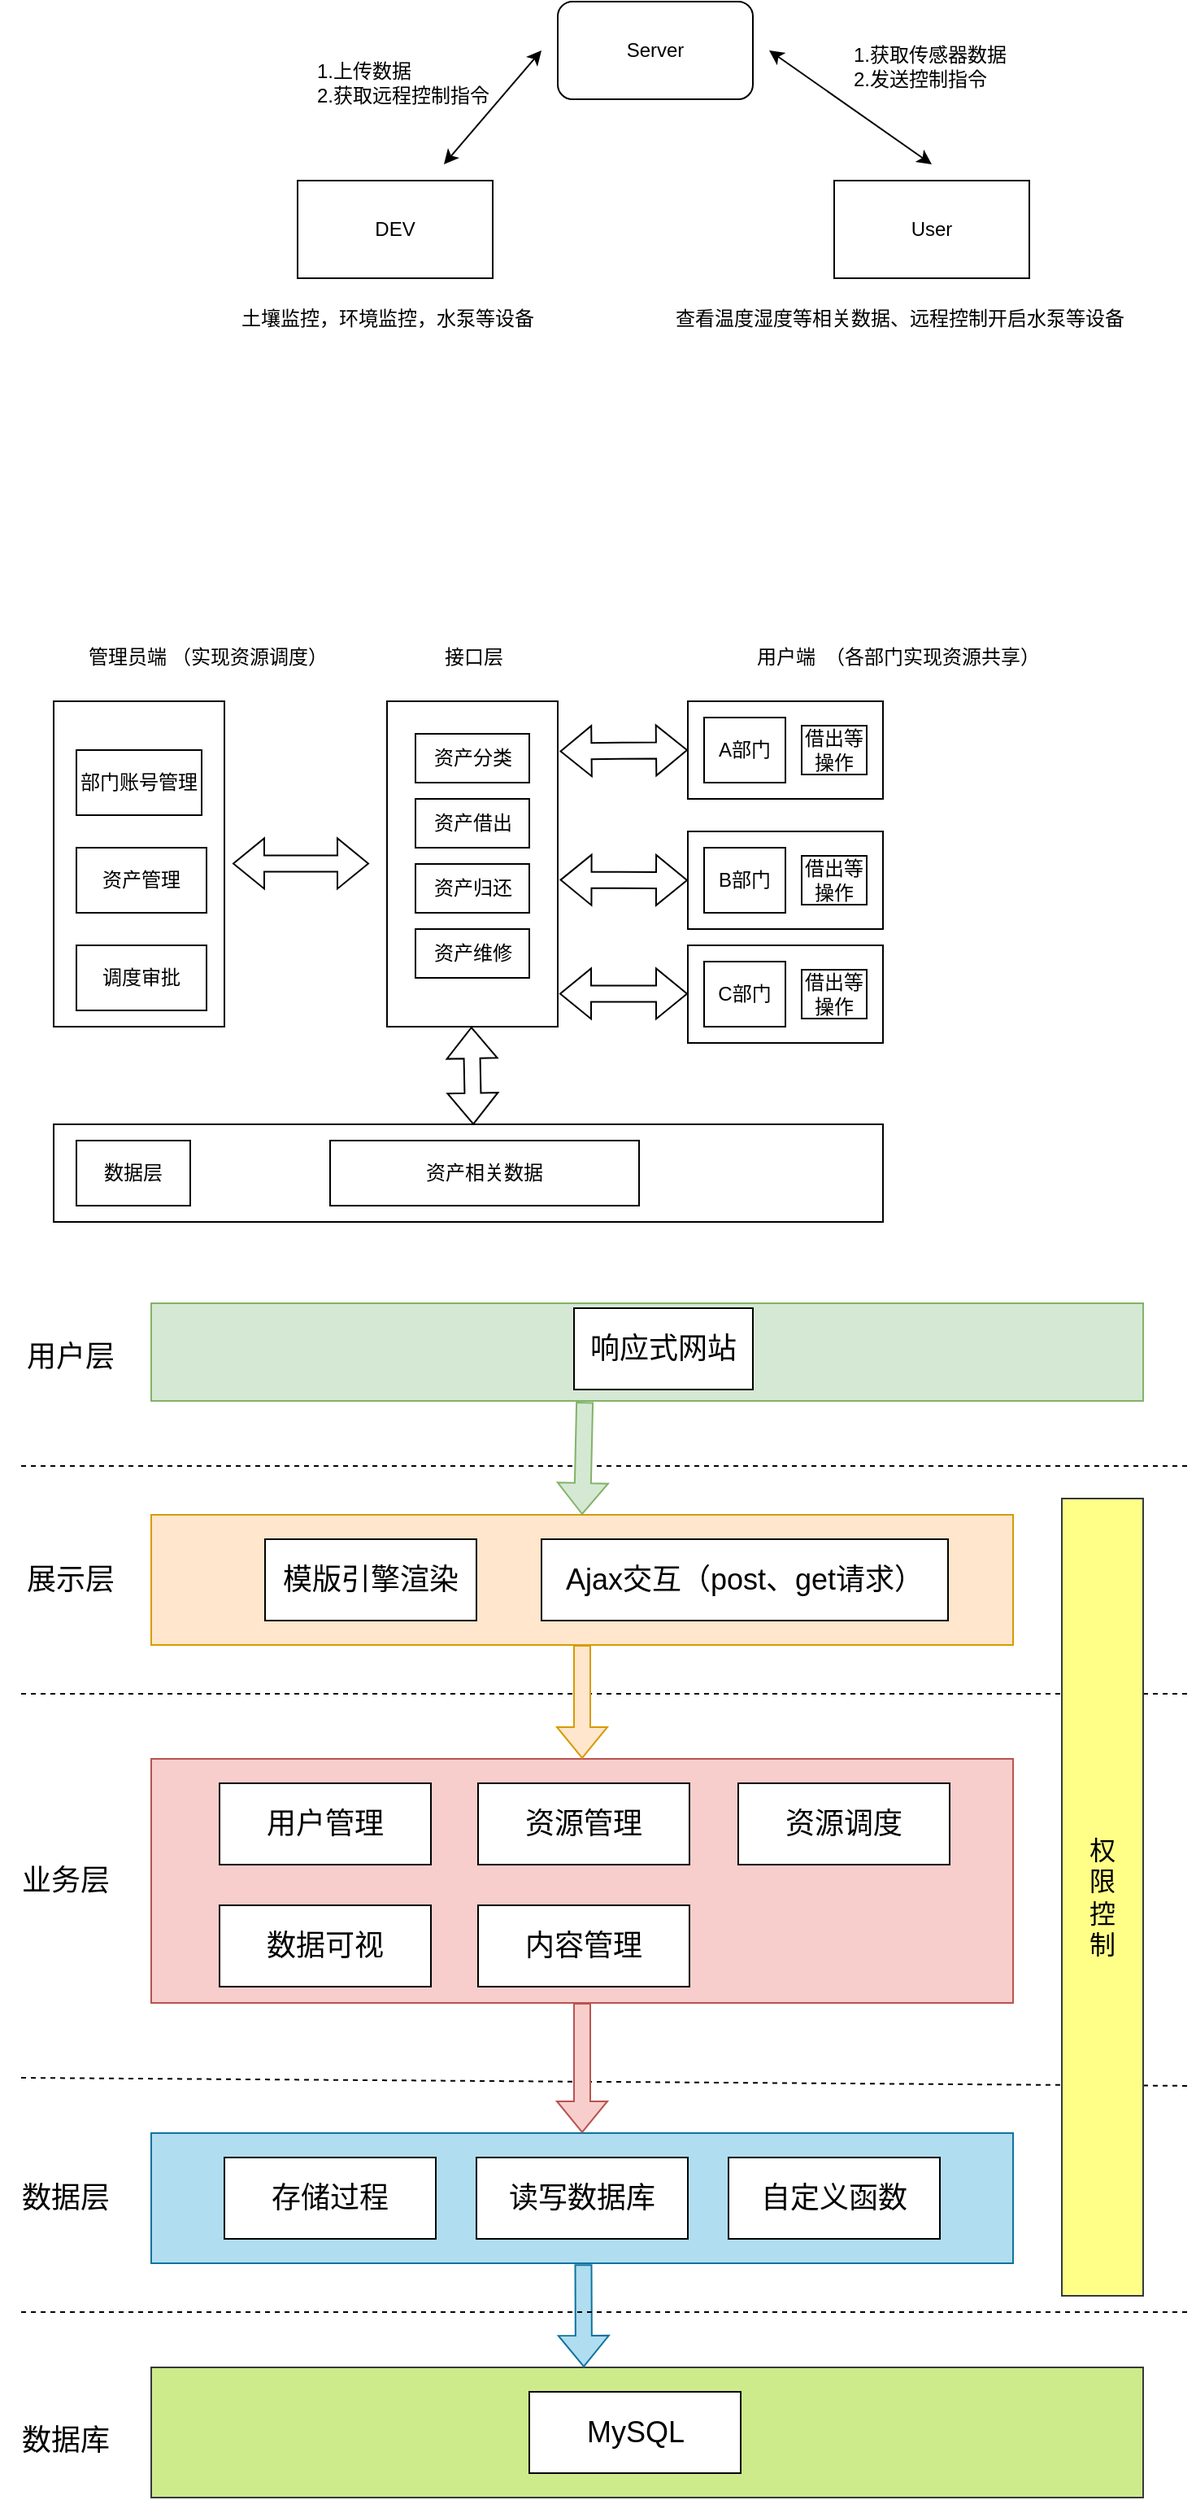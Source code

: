 <mxfile version="26.0.15" pages="2">
  <diagram name="第 1 页" id="QP2PahlvJgDVoOJJTjau">
    <mxGraphModel dx="1176" dy="747" grid="1" gridSize="10" guides="1" tooltips="1" connect="1" arrows="1" fold="1" page="1" pageScale="1" pageWidth="827" pageHeight="1169" math="0" shadow="0">
      <root>
        <mxCell id="0" />
        <mxCell id="1" parent="0" />
        <mxCell id="BdGcEd_a4yE7D61QuI9L-5" value="" style="endArrow=none;dashed=1;html=1;rounded=0;" edge="1" parent="1">
          <mxGeometry width="50" height="50" relative="1" as="geometry">
            <mxPoint x="40" y="1160" as="sourcePoint" />
            <mxPoint x="760" y="1160" as="targetPoint" />
          </mxGeometry>
        </mxCell>
        <mxCell id="nkJhjML8CDoP0lnOlUGw-1" value="DEV" style="rounded=0;whiteSpace=wrap;html=1;" parent="1" vertex="1">
          <mxGeometry x="210" y="370" width="120" height="60" as="geometry" />
        </mxCell>
        <mxCell id="nkJhjML8CDoP0lnOlUGw-2" value="Server" style="rounded=1;whiteSpace=wrap;html=1;" parent="1" vertex="1">
          <mxGeometry x="370" y="260" width="120" height="60" as="geometry" />
        </mxCell>
        <mxCell id="nkJhjML8CDoP0lnOlUGw-3" value="User" style="rounded=0;whiteSpace=wrap;html=1;" parent="1" vertex="1">
          <mxGeometry x="540" y="370" width="120" height="60" as="geometry" />
        </mxCell>
        <mxCell id="nkJhjML8CDoP0lnOlUGw-6" value="" style="endArrow=classic;startArrow=classic;html=1;rounded=0;" parent="1" edge="1">
          <mxGeometry width="50" height="50" relative="1" as="geometry">
            <mxPoint x="600" y="360" as="sourcePoint" />
            <mxPoint x="500" y="290" as="targetPoint" />
          </mxGeometry>
        </mxCell>
        <mxCell id="nkJhjML8CDoP0lnOlUGw-7" value="" style="endArrow=classic;startArrow=classic;html=1;rounded=0;exitX=0.75;exitY=0;exitDx=0;exitDy=0;" parent="1" edge="1">
          <mxGeometry width="50" height="50" relative="1" as="geometry">
            <mxPoint x="300" y="360" as="sourcePoint" />
            <mxPoint x="360" y="290" as="targetPoint" />
          </mxGeometry>
        </mxCell>
        <mxCell id="nkJhjML8CDoP0lnOlUGw-8" value="1.上传数据&lt;div&gt;2.获取远程控制指令&lt;/div&gt;" style="text;html=1;align=left;verticalAlign=middle;resizable=0;points=[];autosize=1;strokeColor=none;fillColor=none;" parent="1" vertex="1">
          <mxGeometry x="220" y="290" width="130" height="40" as="geometry" />
        </mxCell>
        <mxCell id="nkJhjML8CDoP0lnOlUGw-10" value="1.获取传感器数据&lt;div&gt;2.发送控制指令&lt;/div&gt;" style="text;html=1;align=left;verticalAlign=middle;resizable=0;points=[];autosize=1;strokeColor=none;fillColor=none;" parent="1" vertex="1">
          <mxGeometry x="550" y="280" width="120" height="40" as="geometry" />
        </mxCell>
        <mxCell id="nkJhjML8CDoP0lnOlUGw-11" value="土壤监控，环境监控，水泵等设备" style="text;html=1;align=center;verticalAlign=middle;resizable=0;points=[];autosize=1;strokeColor=none;fillColor=none;" parent="1" vertex="1">
          <mxGeometry x="165" y="440" width="200" height="30" as="geometry" />
        </mxCell>
        <mxCell id="nkJhjML8CDoP0lnOlUGw-12" value="查看温度湿度等相关数据、远程控制开启水泵等设备" style="text;html=1;align=center;verticalAlign=middle;resizable=0;points=[];autosize=1;strokeColor=none;fillColor=none;" parent="1" vertex="1">
          <mxGeometry x="430" y="440" width="300" height="30" as="geometry" />
        </mxCell>
        <mxCell id="4yOHNE3NO0159lLaknE9-3" value="" style="rounded=0;whiteSpace=wrap;html=1;" parent="1" vertex="1">
          <mxGeometry x="265" y="690" width="105" height="200" as="geometry" />
        </mxCell>
        <mxCell id="4yOHNE3NO0159lLaknE9-4" value="接口层" style="text;html=1;align=center;verticalAlign=middle;resizable=0;points=[];autosize=1;strokeColor=none;fillColor=none;" parent="1" vertex="1">
          <mxGeometry x="287.5" y="648" width="60" height="30" as="geometry" />
        </mxCell>
        <mxCell id="4yOHNE3NO0159lLaknE9-6" value="" style="rounded=0;whiteSpace=wrap;html=1;" parent="1" vertex="1">
          <mxGeometry x="60" y="690" width="105" height="200" as="geometry" />
        </mxCell>
        <mxCell id="4yOHNE3NO0159lLaknE9-7" value="管理员端" style="text;html=1;align=center;verticalAlign=middle;resizable=0;points=[];autosize=1;strokeColor=none;fillColor=none;" parent="1" vertex="1">
          <mxGeometry x="70" y="648" width="70" height="30" as="geometry" />
        </mxCell>
        <mxCell id="4yOHNE3NO0159lLaknE9-8" value="部门账号管理" style="rounded=0;whiteSpace=wrap;html=1;" parent="1" vertex="1">
          <mxGeometry x="74" y="720" width="77" height="40" as="geometry" />
        </mxCell>
        <mxCell id="4yOHNE3NO0159lLaknE9-9" value="资产管理" style="rounded=0;whiteSpace=wrap;html=1;" parent="1" vertex="1">
          <mxGeometry x="74" y="780" width="80" height="40" as="geometry" />
        </mxCell>
        <mxCell id="4yOHNE3NO0159lLaknE9-10" value="" style="shape=flexArrow;endArrow=classic;startArrow=classic;html=1;rounded=0;" parent="1" edge="1">
          <mxGeometry width="100" height="100" relative="1" as="geometry">
            <mxPoint x="170" y="789.71" as="sourcePoint" />
            <mxPoint x="254" y="789.71" as="targetPoint" />
          </mxGeometry>
        </mxCell>
        <mxCell id="4yOHNE3NO0159lLaknE9-11" value="" style="rounded=0;whiteSpace=wrap;html=1;" parent="1" vertex="1">
          <mxGeometry x="450" y="690" width="120" height="60" as="geometry" />
        </mxCell>
        <mxCell id="4yOHNE3NO0159lLaknE9-12" value="用户端" style="text;html=1;align=center;verticalAlign=middle;resizable=0;points=[];autosize=1;strokeColor=none;fillColor=none;" parent="1" vertex="1">
          <mxGeometry x="480" y="648" width="60" height="30" as="geometry" />
        </mxCell>
        <mxCell id="4yOHNE3NO0159lLaknE9-13" value="" style="shape=flexArrow;endArrow=classic;startArrow=classic;html=1;rounded=0;entryX=0;entryY=0.5;entryDx=0;entryDy=0;exitX=1.012;exitY=0.154;exitDx=0;exitDy=0;exitPerimeter=0;" parent="1" source="4yOHNE3NO0159lLaknE9-3" target="4yOHNE3NO0159lLaknE9-11" edge="1">
          <mxGeometry width="100" height="100" relative="1" as="geometry">
            <mxPoint x="384" y="740" as="sourcePoint" />
            <mxPoint x="444" y="690" as="targetPoint" />
          </mxGeometry>
        </mxCell>
        <mxCell id="4yOHNE3NO0159lLaknE9-14" value="" style="rounded=0;whiteSpace=wrap;html=1;" parent="1" vertex="1">
          <mxGeometry x="450" y="770" width="120" height="60" as="geometry" />
        </mxCell>
        <mxCell id="4yOHNE3NO0159lLaknE9-15" value="" style="rounded=0;whiteSpace=wrap;html=1;" parent="1" vertex="1">
          <mxGeometry x="450" y="840" width="120" height="60" as="geometry" />
        </mxCell>
        <mxCell id="4yOHNE3NO0159lLaknE9-16" value="" style="shape=flexArrow;endArrow=classic;startArrow=classic;html=1;rounded=0;entryX=0;entryY=0.5;entryDx=0;entryDy=0;exitX=1.012;exitY=0.549;exitDx=0;exitDy=0;exitPerimeter=0;" parent="1" source="4yOHNE3NO0159lLaknE9-3" target="4yOHNE3NO0159lLaknE9-14" edge="1">
          <mxGeometry width="100" height="100" relative="1" as="geometry">
            <mxPoint x="370" y="815" as="sourcePoint" />
            <mxPoint x="430" y="765" as="targetPoint" />
          </mxGeometry>
        </mxCell>
        <mxCell id="4yOHNE3NO0159lLaknE9-17" value="" style="shape=flexArrow;endArrow=classic;startArrow=classic;html=1;rounded=0;entryX=0;entryY=0.5;entryDx=0;entryDy=0;exitX=1.012;exitY=0.549;exitDx=0;exitDy=0;exitPerimeter=0;" parent="1" edge="1">
          <mxGeometry width="100" height="100" relative="1" as="geometry">
            <mxPoint x="371" y="869.71" as="sourcePoint" />
            <mxPoint x="450" y="869.71" as="targetPoint" />
          </mxGeometry>
        </mxCell>
        <mxCell id="4yOHNE3NO0159lLaknE9-18" value="A部门" style="rounded=0;whiteSpace=wrap;html=1;" parent="1" vertex="1">
          <mxGeometry x="460" y="700" width="50" height="40" as="geometry" />
        </mxCell>
        <mxCell id="4yOHNE3NO0159lLaknE9-19" value="B部门" style="rounded=0;whiteSpace=wrap;html=1;" parent="1" vertex="1">
          <mxGeometry x="460" y="780" width="50" height="40" as="geometry" />
        </mxCell>
        <mxCell id="4yOHNE3NO0159lLaknE9-20" value="C部门" style="rounded=0;whiteSpace=wrap;html=1;" parent="1" vertex="1">
          <mxGeometry x="460" y="850" width="50" height="40" as="geometry" />
        </mxCell>
        <mxCell id="4yOHNE3NO0159lLaknE9-21" value="借出等操作" style="rounded=0;whiteSpace=wrap;html=1;" parent="1" vertex="1">
          <mxGeometry x="520" y="705" width="40" height="30" as="geometry" />
        </mxCell>
        <mxCell id="4yOHNE3NO0159lLaknE9-22" value="借出等操作" style="rounded=0;whiteSpace=wrap;html=1;" parent="1" vertex="1">
          <mxGeometry x="520" y="785" width="40" height="30" as="geometry" />
        </mxCell>
        <mxCell id="4yOHNE3NO0159lLaknE9-23" value="借出等操作" style="rounded=0;whiteSpace=wrap;html=1;" parent="1" vertex="1">
          <mxGeometry x="520" y="855" width="40" height="30" as="geometry" />
        </mxCell>
        <mxCell id="4yOHNE3NO0159lLaknE9-24" value="资产分类" style="rounded=0;whiteSpace=wrap;html=1;" parent="1" vertex="1">
          <mxGeometry x="282.5" y="710" width="70" height="30" as="geometry" />
        </mxCell>
        <mxCell id="4yOHNE3NO0159lLaknE9-25" value="资产借出" style="rounded=0;whiteSpace=wrap;html=1;" parent="1" vertex="1">
          <mxGeometry x="282.5" y="750" width="70" height="30" as="geometry" />
        </mxCell>
        <mxCell id="4yOHNE3NO0159lLaknE9-26" value="资产归还" style="rounded=0;whiteSpace=wrap;html=1;" parent="1" vertex="1">
          <mxGeometry x="282.5" y="790" width="70" height="30" as="geometry" />
        </mxCell>
        <mxCell id="4yOHNE3NO0159lLaknE9-27" value="资产维修" style="rounded=0;whiteSpace=wrap;html=1;" parent="1" vertex="1">
          <mxGeometry x="282.5" y="830" width="70" height="30" as="geometry" />
        </mxCell>
        <mxCell id="4yOHNE3NO0159lLaknE9-28" value="" style="rounded=0;whiteSpace=wrap;html=1;container=0;" parent="1" vertex="1">
          <mxGeometry x="60" y="950" width="510" height="60" as="geometry" />
        </mxCell>
        <mxCell id="4yOHNE3NO0159lLaknE9-29" value="数据层" style="rounded=0;whiteSpace=wrap;html=1;" parent="1" vertex="1">
          <mxGeometry x="74" y="960" width="70" height="40" as="geometry" />
        </mxCell>
        <mxCell id="4yOHNE3NO0159lLaknE9-30" value="资产相关数据" style="rounded=0;whiteSpace=wrap;html=1;" parent="1" vertex="1">
          <mxGeometry x="230" y="960" width="190" height="40" as="geometry" />
        </mxCell>
        <mxCell id="4yOHNE3NO0159lLaknE9-31" value="" style="shape=flexArrow;endArrow=classic;startArrow=classic;html=1;rounded=0;exitX=0.522;exitY=0.005;exitDx=0;exitDy=0;exitPerimeter=0;" parent="1" edge="1">
          <mxGeometry width="100" height="100" relative="1" as="geometry">
            <mxPoint x="318.11" y="950.3" as="sourcePoint" />
            <mxPoint x="316.89" y="890" as="targetPoint" />
          </mxGeometry>
        </mxCell>
        <mxCell id="4yOHNE3NO0159lLaknE9-33" value="（实现资源调度）" style="text;html=1;align=center;verticalAlign=middle;resizable=0;points=[];autosize=1;strokeColor=none;fillColor=none;" parent="1" vertex="1">
          <mxGeometry x="120" y="648" width="120" height="30" as="geometry" />
        </mxCell>
        <mxCell id="4yOHNE3NO0159lLaknE9-35" value="（各部门实现资源共享）" style="text;html=1;align=center;verticalAlign=middle;resizable=0;points=[];autosize=1;strokeColor=none;fillColor=none;" parent="1" vertex="1">
          <mxGeometry x="520" y="648" width="160" height="30" as="geometry" />
        </mxCell>
        <mxCell id="4yOHNE3NO0159lLaknE9-36" value="调度审批" style="rounded=0;whiteSpace=wrap;html=1;" parent="1" vertex="1">
          <mxGeometry x="74" y="840" width="80" height="40" as="geometry" />
        </mxCell>
        <mxCell id="BdGcEd_a4yE7D61QuI9L-1" value="" style="rounded=0;whiteSpace=wrap;html=1;fillColor=#d5e8d4;strokeColor=#82b366;" vertex="1" parent="1">
          <mxGeometry x="120" y="1060" width="610" height="60" as="geometry" />
        </mxCell>
        <mxCell id="BdGcEd_a4yE7D61QuI9L-2" value="&lt;font style=&quot;font-size: 18px;&quot;&gt;响应式网站&lt;/font&gt;" style="rounded=0;whiteSpace=wrap;html=1;" vertex="1" parent="1">
          <mxGeometry x="380" y="1063" width="110" height="50" as="geometry" />
        </mxCell>
        <mxCell id="BdGcEd_a4yE7D61QuI9L-3" value="" style="rounded=0;whiteSpace=wrap;html=1;fillColor=#ffe6cc;strokeColor=#d79b00;" vertex="1" parent="1">
          <mxGeometry x="120" y="1190" width="530" height="80" as="geometry" />
        </mxCell>
        <mxCell id="BdGcEd_a4yE7D61QuI9L-4" value="" style="shape=flexArrow;endArrow=classic;html=1;rounded=0;exitX=0.437;exitY=1.011;exitDx=0;exitDy=0;entryX=0.5;entryY=0;entryDx=0;entryDy=0;fillColor=#d5e8d4;strokeColor=#82b366;exitPerimeter=0;" edge="1" parent="1" source="BdGcEd_a4yE7D61QuI9L-1" target="BdGcEd_a4yE7D61QuI9L-3">
          <mxGeometry width="50" height="50" relative="1" as="geometry">
            <mxPoint x="320" y="1180" as="sourcePoint" />
            <mxPoint x="370" y="1130" as="targetPoint" />
          </mxGeometry>
        </mxCell>
        <mxCell id="BdGcEd_a4yE7D61QuI9L-6" value="&lt;font style=&quot;font-size: 18px;&quot;&gt;用户层&lt;/font&gt;" style="text;html=1;align=center;verticalAlign=middle;resizable=0;points=[];autosize=1;strokeColor=none;fillColor=none;" vertex="1" parent="1">
          <mxGeometry x="30" y="1073" width="80" height="40" as="geometry" />
        </mxCell>
        <mxCell id="BdGcEd_a4yE7D61QuI9L-7" value="&lt;font style=&quot;font-size: 18px;&quot;&gt;模版引擎渲染&lt;/font&gt;" style="rounded=0;whiteSpace=wrap;html=1;" vertex="1" parent="1">
          <mxGeometry x="190" y="1205" width="130" height="50" as="geometry" />
        </mxCell>
        <mxCell id="BdGcEd_a4yE7D61QuI9L-8" value="&lt;span style=&quot;font-size: 18px;&quot;&gt;Ajax交互（post、get请求）&lt;/span&gt;" style="rounded=0;whiteSpace=wrap;html=1;" vertex="1" parent="1">
          <mxGeometry x="360" y="1205" width="250" height="50" as="geometry" />
        </mxCell>
        <mxCell id="BdGcEd_a4yE7D61QuI9L-9" value="&lt;font style=&quot;font-size: 18px;&quot;&gt;展示层&lt;/font&gt;" style="text;html=1;align=center;verticalAlign=middle;resizable=0;points=[];autosize=1;strokeColor=none;fillColor=none;" vertex="1" parent="1">
          <mxGeometry x="30" y="1210" width="80" height="40" as="geometry" />
        </mxCell>
        <mxCell id="BdGcEd_a4yE7D61QuI9L-10" value="" style="rounded=0;whiteSpace=wrap;html=1;fillColor=#f8cecc;strokeColor=#b85450;" vertex="1" parent="1">
          <mxGeometry x="120" y="1340" width="530" height="150" as="geometry" />
        </mxCell>
        <mxCell id="BdGcEd_a4yE7D61QuI9L-13" value="" style="endArrow=none;dashed=1;html=1;rounded=0;" edge="1" parent="1">
          <mxGeometry width="50" height="50" relative="1" as="geometry">
            <mxPoint x="40" y="1300" as="sourcePoint" />
            <mxPoint x="760" y="1300" as="targetPoint" />
          </mxGeometry>
        </mxCell>
        <mxCell id="BdGcEd_a4yE7D61QuI9L-14" value="&lt;span style=&quot;font-size: 18px;&quot;&gt;用户管理&lt;/span&gt;" style="rounded=0;whiteSpace=wrap;html=1;" vertex="1" parent="1">
          <mxGeometry x="162" y="1355" width="130" height="50" as="geometry" />
        </mxCell>
        <mxCell id="BdGcEd_a4yE7D61QuI9L-15" value="&lt;font style=&quot;font-size: 18px;&quot;&gt;业务层&lt;/font&gt;" style="text;html=1;align=center;verticalAlign=middle;resizable=0;points=[];autosize=1;strokeColor=none;fillColor=none;" vertex="1" parent="1">
          <mxGeometry x="27" y="1395" width="80" height="40" as="geometry" />
        </mxCell>
        <mxCell id="BdGcEd_a4yE7D61QuI9L-16" value="&lt;span style=&quot;font-size: 18px;&quot;&gt;资源管理&lt;/span&gt;" style="rounded=0;whiteSpace=wrap;html=1;" vertex="1" parent="1">
          <mxGeometry x="321" y="1355" width="130" height="50" as="geometry" />
        </mxCell>
        <mxCell id="BdGcEd_a4yE7D61QuI9L-17" value="&lt;span style=&quot;font-size: 18px;&quot;&gt;资源调度&lt;/span&gt;" style="rounded=0;whiteSpace=wrap;html=1;" vertex="1" parent="1">
          <mxGeometry x="481" y="1355" width="130" height="50" as="geometry" />
        </mxCell>
        <mxCell id="BdGcEd_a4yE7D61QuI9L-18" value="&lt;span style=&quot;font-size: 18px;&quot;&gt;数据可视&lt;/span&gt;" style="rounded=0;whiteSpace=wrap;html=1;" vertex="1" parent="1">
          <mxGeometry x="162" y="1430" width="130" height="50" as="geometry" />
        </mxCell>
        <mxCell id="BdGcEd_a4yE7D61QuI9L-19" value="&lt;span style=&quot;font-size: 18px;&quot;&gt;内容管理&lt;/span&gt;" style="rounded=0;whiteSpace=wrap;html=1;" vertex="1" parent="1">
          <mxGeometry x="321" y="1430" width="130" height="50" as="geometry" />
        </mxCell>
        <mxCell id="BdGcEd_a4yE7D61QuI9L-11" value="" style="shape=flexArrow;endArrow=classic;html=1;rounded=0;exitX=0.5;exitY=1;exitDx=0;exitDy=0;fillColor=#ffe6cc;strokeColor=#d79b00;" edge="1" parent="1" source="BdGcEd_a4yE7D61QuI9L-3" target="BdGcEd_a4yE7D61QuI9L-10">
          <mxGeometry width="50" height="50" relative="1" as="geometry">
            <mxPoint x="430" y="1350" as="sourcePoint" />
            <mxPoint x="480" y="1300" as="targetPoint" />
          </mxGeometry>
        </mxCell>
        <mxCell id="BdGcEd_a4yE7D61QuI9L-20" value="" style="rounded=0;whiteSpace=wrap;html=1;fillColor=#b1ddf0;strokeColor=#10739e;" vertex="1" parent="1">
          <mxGeometry x="120" y="1570" width="530" height="80" as="geometry" />
        </mxCell>
        <mxCell id="BdGcEd_a4yE7D61QuI9L-22" value="&lt;span style=&quot;font-size: 18px;&quot;&gt;存储过程&lt;/span&gt;" style="rounded=0;whiteSpace=wrap;html=1;" vertex="1" parent="1">
          <mxGeometry x="165" y="1585" width="130" height="50" as="geometry" />
        </mxCell>
        <mxCell id="BdGcEd_a4yE7D61QuI9L-23" value="&lt;font style=&quot;font-size: 18px;&quot;&gt;数据层&lt;/font&gt;" style="text;html=1;align=center;verticalAlign=middle;resizable=0;points=[];autosize=1;strokeColor=none;fillColor=none;" vertex="1" parent="1">
          <mxGeometry x="27" y="1590" width="80" height="40" as="geometry" />
        </mxCell>
        <mxCell id="BdGcEd_a4yE7D61QuI9L-24" value="&lt;span style=&quot;font-size: 18px;&quot;&gt;读写数据库&lt;/span&gt;" style="rounded=0;whiteSpace=wrap;html=1;" vertex="1" parent="1">
          <mxGeometry x="320" y="1585" width="130" height="50" as="geometry" />
        </mxCell>
        <mxCell id="BdGcEd_a4yE7D61QuI9L-25" value="&lt;span style=&quot;font-size: 18px;&quot;&gt;自定义函数&lt;/span&gt;" style="rounded=0;whiteSpace=wrap;html=1;" vertex="1" parent="1">
          <mxGeometry x="475" y="1585" width="130" height="50" as="geometry" />
        </mxCell>
        <mxCell id="BdGcEd_a4yE7D61QuI9L-26" value="" style="endArrow=none;dashed=1;html=1;rounded=0;" edge="1" parent="1">
          <mxGeometry width="50" height="50" relative="1" as="geometry">
            <mxPoint x="40" y="1536" as="sourcePoint" />
            <mxPoint x="760" y="1541" as="targetPoint" />
          </mxGeometry>
        </mxCell>
        <mxCell id="BdGcEd_a4yE7D61QuI9L-21" value="" style="shape=flexArrow;endArrow=classic;html=1;rounded=0;exitX=0.5;exitY=1;exitDx=0;exitDy=0;entryX=0.5;entryY=0;entryDx=0;entryDy=0;fillColor=#f8cecc;strokeColor=#b85450;" edge="1" parent="1" source="BdGcEd_a4yE7D61QuI9L-10" target="BdGcEd_a4yE7D61QuI9L-20">
          <mxGeometry width="50" height="50" relative="1" as="geometry">
            <mxPoint x="350" y="1560" as="sourcePoint" />
            <mxPoint x="400" y="1510" as="targetPoint" />
          </mxGeometry>
        </mxCell>
        <mxCell id="BdGcEd_a4yE7D61QuI9L-27" value="" style="rounded=0;whiteSpace=wrap;html=1;fillColor=#cdeb8b;strokeColor=#36393d;" vertex="1" parent="1">
          <mxGeometry x="120" y="1714" width="610" height="80" as="geometry" />
        </mxCell>
        <mxCell id="BdGcEd_a4yE7D61QuI9L-28" value="&lt;span style=&quot;font-size: 18px;&quot;&gt;MySQL&lt;/span&gt;" style="rounded=0;whiteSpace=wrap;html=1;" vertex="1" parent="1">
          <mxGeometry x="352.5" y="1729" width="130" height="50" as="geometry" />
        </mxCell>
        <mxCell id="BdGcEd_a4yE7D61QuI9L-29" value="" style="shape=flexArrow;endArrow=classic;html=1;rounded=0;exitX=0.575;exitY=1.008;exitDx=0;exitDy=0;entryX=0.5;entryY=0;entryDx=0;entryDy=0;fillColor=#b1ddf0;strokeColor=#10739e;exitPerimeter=0;" edge="1" parent="1">
          <mxGeometry width="50" height="50" relative="1" as="geometry">
            <mxPoint x="385.75" y="1650.64" as="sourcePoint" />
            <mxPoint x="386" y="1714" as="targetPoint" />
          </mxGeometry>
        </mxCell>
        <mxCell id="BdGcEd_a4yE7D61QuI9L-30" value="&lt;font style=&quot;font-size: 18px;&quot;&gt;数据库&lt;/font&gt;" style="text;html=1;align=center;verticalAlign=middle;resizable=0;points=[];autosize=1;strokeColor=none;fillColor=none;" vertex="1" parent="1">
          <mxGeometry x="27" y="1739" width="80" height="40" as="geometry" />
        </mxCell>
        <mxCell id="BdGcEd_a4yE7D61QuI9L-31" value="" style="endArrow=none;dashed=1;html=1;rounded=0;" edge="1" parent="1">
          <mxGeometry width="50" height="50" relative="1" as="geometry">
            <mxPoint x="40" y="1680" as="sourcePoint" />
            <mxPoint x="760" y="1680" as="targetPoint" />
          </mxGeometry>
        </mxCell>
        <mxCell id="BdGcEd_a4yE7D61QuI9L-32" value="&lt;font size=&quot;3&quot;&gt;权&lt;/font&gt;&lt;div&gt;&lt;font size=&quot;3&quot;&gt;限&lt;/font&gt;&lt;/div&gt;&lt;div&gt;&lt;font size=&quot;3&quot;&gt;控&lt;/font&gt;&lt;/div&gt;&lt;div&gt;&lt;font size=&quot;3&quot;&gt;制&lt;/font&gt;&lt;/div&gt;" style="rounded=0;whiteSpace=wrap;html=1;fillColor=#ffff88;strokeColor=#36393d;" vertex="1" parent="1">
          <mxGeometry x="680" y="1180" width="50" height="490" as="geometry" />
        </mxCell>
      </root>
    </mxGraphModel>
  </diagram>
  <diagram id="etWYEn2dpPCb1nh3cNN4" name="第 2 页">
    <mxGraphModel dx="1000" dy="635" grid="1" gridSize="10" guides="1" tooltips="1" connect="1" arrows="1" fold="1" page="1" pageScale="1" pageWidth="827" pageHeight="1169" math="0" shadow="0">
      <root>
        <mxCell id="0" />
        <mxCell id="1" parent="0" />
        <mxCell id="H4qrZUcmBE1HKNw0aY1k-1" value="" style="endArrow=none;dashed=1;html=1;rounded=0;" edge="1" parent="1">
          <mxGeometry width="50" height="50" relative="1" as="geometry">
            <mxPoint x="40" y="1160" as="sourcePoint" />
            <mxPoint x="760" y="1160" as="targetPoint" />
          </mxGeometry>
        </mxCell>
        <mxCell id="H4qrZUcmBE1HKNw0aY1k-2" value="" style="rounded=0;whiteSpace=wrap;html=1;fillColor=#d5e8d4;strokeColor=#82b366;" vertex="1" parent="1">
          <mxGeometry x="120" y="1060" width="610" height="60" as="geometry" />
        </mxCell>
        <mxCell id="H4qrZUcmBE1HKNw0aY1k-3" value="&lt;font style=&quot;font-size: 18px;&quot;&gt;响应式网站&lt;/font&gt;" style="rounded=0;whiteSpace=wrap;html=1;" vertex="1" parent="1">
          <mxGeometry x="380" y="1063" width="110" height="50" as="geometry" />
        </mxCell>
        <mxCell id="H4qrZUcmBE1HKNw0aY1k-4" value="" style="rounded=0;whiteSpace=wrap;html=1;fillColor=#ffe6cc;strokeColor=#d79b00;" vertex="1" parent="1">
          <mxGeometry x="120" y="1190" width="530" height="80" as="geometry" />
        </mxCell>
        <mxCell id="H4qrZUcmBE1HKNw0aY1k-5" value="" style="shape=flexArrow;endArrow=classic;html=1;rounded=0;exitX=0.437;exitY=1.011;exitDx=0;exitDy=0;entryX=0.5;entryY=0;entryDx=0;entryDy=0;fillColor=#d5e8d4;strokeColor=#82b366;exitPerimeter=0;" edge="1" parent="1" source="H4qrZUcmBE1HKNw0aY1k-2" target="H4qrZUcmBE1HKNw0aY1k-4">
          <mxGeometry width="50" height="50" relative="1" as="geometry">
            <mxPoint x="320" y="1180" as="sourcePoint" />
            <mxPoint x="370" y="1130" as="targetPoint" />
          </mxGeometry>
        </mxCell>
        <mxCell id="H4qrZUcmBE1HKNw0aY1k-6" value="&lt;font style=&quot;font-size: 18px;&quot;&gt;用户层&lt;/font&gt;" style="text;html=1;align=center;verticalAlign=middle;resizable=0;points=[];autosize=1;strokeColor=none;fillColor=none;" vertex="1" parent="1">
          <mxGeometry x="30" y="1073" width="80" height="40" as="geometry" />
        </mxCell>
        <mxCell id="H4qrZUcmBE1HKNw0aY1k-7" value="&lt;font style=&quot;font-size: 18px;&quot;&gt;模版引擎渲染&lt;/font&gt;" style="rounded=0;whiteSpace=wrap;html=1;" vertex="1" parent="1">
          <mxGeometry x="190" y="1205" width="130" height="50" as="geometry" />
        </mxCell>
        <mxCell id="H4qrZUcmBE1HKNw0aY1k-8" value="&lt;span style=&quot;font-size: 18px;&quot;&gt;Ajax交互（post、get请求）&lt;/span&gt;" style="rounded=0;whiteSpace=wrap;html=1;" vertex="1" parent="1">
          <mxGeometry x="360" y="1205" width="250" height="50" as="geometry" />
        </mxCell>
        <mxCell id="H4qrZUcmBE1HKNw0aY1k-9" value="&lt;font style=&quot;font-size: 18px;&quot;&gt;展示层&lt;/font&gt;" style="text;html=1;align=center;verticalAlign=middle;resizable=0;points=[];autosize=1;strokeColor=none;fillColor=none;" vertex="1" parent="1">
          <mxGeometry x="30" y="1210" width="80" height="40" as="geometry" />
        </mxCell>
        <mxCell id="H4qrZUcmBE1HKNw0aY1k-10" value="" style="rounded=0;whiteSpace=wrap;html=1;fillColor=#f8cecc;strokeColor=#b85450;" vertex="1" parent="1">
          <mxGeometry x="120" y="1340" width="530" height="150" as="geometry" />
        </mxCell>
        <mxCell id="H4qrZUcmBE1HKNw0aY1k-11" value="" style="endArrow=none;dashed=1;html=1;rounded=0;" edge="1" parent="1">
          <mxGeometry width="50" height="50" relative="1" as="geometry">
            <mxPoint x="40" y="1300" as="sourcePoint" />
            <mxPoint x="760" y="1300" as="targetPoint" />
          </mxGeometry>
        </mxCell>
        <mxCell id="H4qrZUcmBE1HKNw0aY1k-12" value="&lt;span style=&quot;font-size: 18px;&quot;&gt;用户管理&lt;/span&gt;" style="rounded=0;whiteSpace=wrap;html=1;" vertex="1" parent="1">
          <mxGeometry x="162" y="1355" width="130" height="50" as="geometry" />
        </mxCell>
        <mxCell id="H4qrZUcmBE1HKNw0aY1k-13" value="&lt;font style=&quot;font-size: 18px;&quot;&gt;业务层&lt;/font&gt;" style="text;html=1;align=center;verticalAlign=middle;resizable=0;points=[];autosize=1;strokeColor=none;fillColor=none;" vertex="1" parent="1">
          <mxGeometry x="27" y="1395" width="80" height="40" as="geometry" />
        </mxCell>
        <mxCell id="H4qrZUcmBE1HKNw0aY1k-14" value="&lt;span style=&quot;font-size: 18px;&quot;&gt;资源管理&lt;/span&gt;" style="rounded=0;whiteSpace=wrap;html=1;" vertex="1" parent="1">
          <mxGeometry x="321" y="1355" width="130" height="50" as="geometry" />
        </mxCell>
        <mxCell id="H4qrZUcmBE1HKNw0aY1k-15" value="&lt;span style=&quot;font-size: 18px;&quot;&gt;资源调度&lt;/span&gt;" style="rounded=0;whiteSpace=wrap;html=1;" vertex="1" parent="1">
          <mxGeometry x="481" y="1355" width="130" height="50" as="geometry" />
        </mxCell>
        <mxCell id="H4qrZUcmBE1HKNw0aY1k-16" value="&lt;span style=&quot;font-size: 18px;&quot;&gt;数据可视&lt;/span&gt;" style="rounded=0;whiteSpace=wrap;html=1;" vertex="1" parent="1">
          <mxGeometry x="162" y="1430" width="130" height="50" as="geometry" />
        </mxCell>
        <mxCell id="H4qrZUcmBE1HKNw0aY1k-17" value="&lt;span style=&quot;font-size: 18px;&quot;&gt;内容管理&lt;/span&gt;" style="rounded=0;whiteSpace=wrap;html=1;" vertex="1" parent="1">
          <mxGeometry x="321" y="1430" width="130" height="50" as="geometry" />
        </mxCell>
        <mxCell id="H4qrZUcmBE1HKNw0aY1k-18" value="" style="shape=flexArrow;endArrow=classic;html=1;rounded=0;exitX=0.5;exitY=1;exitDx=0;exitDy=0;fillColor=#ffe6cc;strokeColor=#d79b00;" edge="1" parent="1" source="H4qrZUcmBE1HKNw0aY1k-4" target="H4qrZUcmBE1HKNw0aY1k-10">
          <mxGeometry width="50" height="50" relative="1" as="geometry">
            <mxPoint x="430" y="1350" as="sourcePoint" />
            <mxPoint x="480" y="1300" as="targetPoint" />
          </mxGeometry>
        </mxCell>
        <mxCell id="H4qrZUcmBE1HKNw0aY1k-19" value="" style="rounded=0;whiteSpace=wrap;html=1;fillColor=#b1ddf0;strokeColor=#10739e;" vertex="1" parent="1">
          <mxGeometry x="120" y="1570" width="530" height="80" as="geometry" />
        </mxCell>
        <mxCell id="H4qrZUcmBE1HKNw0aY1k-20" value="&lt;span style=&quot;font-size: 18px;&quot;&gt;存储过程&lt;/span&gt;" style="rounded=0;whiteSpace=wrap;html=1;" vertex="1" parent="1">
          <mxGeometry x="165" y="1585" width="130" height="50" as="geometry" />
        </mxCell>
        <mxCell id="H4qrZUcmBE1HKNw0aY1k-21" value="&lt;font style=&quot;font-size: 18px;&quot;&gt;数据层&lt;/font&gt;" style="text;html=1;align=center;verticalAlign=middle;resizable=0;points=[];autosize=1;strokeColor=none;fillColor=none;" vertex="1" parent="1">
          <mxGeometry x="27" y="1590" width="80" height="40" as="geometry" />
        </mxCell>
        <mxCell id="H4qrZUcmBE1HKNw0aY1k-22" value="&lt;span style=&quot;font-size: 18px;&quot;&gt;读写数据库&lt;/span&gt;" style="rounded=0;whiteSpace=wrap;html=1;" vertex="1" parent="1">
          <mxGeometry x="320" y="1585" width="130" height="50" as="geometry" />
        </mxCell>
        <mxCell id="H4qrZUcmBE1HKNw0aY1k-23" value="&lt;span style=&quot;font-size: 18px;&quot;&gt;自定义函数&lt;/span&gt;" style="rounded=0;whiteSpace=wrap;html=1;" vertex="1" parent="1">
          <mxGeometry x="475" y="1585" width="130" height="50" as="geometry" />
        </mxCell>
        <mxCell id="H4qrZUcmBE1HKNw0aY1k-24" value="" style="endArrow=none;dashed=1;html=1;rounded=0;" edge="1" parent="1">
          <mxGeometry width="50" height="50" relative="1" as="geometry">
            <mxPoint x="40" y="1536" as="sourcePoint" />
            <mxPoint x="760" y="1541" as="targetPoint" />
          </mxGeometry>
        </mxCell>
        <mxCell id="H4qrZUcmBE1HKNw0aY1k-25" value="" style="shape=flexArrow;endArrow=classic;html=1;rounded=0;exitX=0.5;exitY=1;exitDx=0;exitDy=0;entryX=0.5;entryY=0;entryDx=0;entryDy=0;fillColor=#f8cecc;strokeColor=#b85450;" edge="1" parent="1" source="H4qrZUcmBE1HKNw0aY1k-10" target="H4qrZUcmBE1HKNw0aY1k-19">
          <mxGeometry width="50" height="50" relative="1" as="geometry">
            <mxPoint x="350" y="1560" as="sourcePoint" />
            <mxPoint x="400" y="1510" as="targetPoint" />
          </mxGeometry>
        </mxCell>
        <mxCell id="H4qrZUcmBE1HKNw0aY1k-26" value="" style="rounded=0;whiteSpace=wrap;html=1;fillColor=#cdeb8b;strokeColor=#36393d;" vertex="1" parent="1">
          <mxGeometry x="120" y="1714" width="610" height="80" as="geometry" />
        </mxCell>
        <mxCell id="H4qrZUcmBE1HKNw0aY1k-27" value="&lt;span style=&quot;font-size: 18px;&quot;&gt;MySQL&lt;/span&gt;" style="rounded=0;whiteSpace=wrap;html=1;" vertex="1" parent="1">
          <mxGeometry x="352.5" y="1729" width="130" height="50" as="geometry" />
        </mxCell>
        <mxCell id="H4qrZUcmBE1HKNw0aY1k-28" value="" style="shape=flexArrow;endArrow=classic;html=1;rounded=0;exitX=0.575;exitY=1.008;exitDx=0;exitDy=0;entryX=0.5;entryY=0;entryDx=0;entryDy=0;fillColor=#b1ddf0;strokeColor=#10739e;exitPerimeter=0;" edge="1" parent="1">
          <mxGeometry width="50" height="50" relative="1" as="geometry">
            <mxPoint x="385.75" y="1650.64" as="sourcePoint" />
            <mxPoint x="386" y="1714" as="targetPoint" />
          </mxGeometry>
        </mxCell>
        <mxCell id="H4qrZUcmBE1HKNw0aY1k-29" value="&lt;font style=&quot;font-size: 18px;&quot;&gt;数据库&lt;/font&gt;" style="text;html=1;align=center;verticalAlign=middle;resizable=0;points=[];autosize=1;strokeColor=none;fillColor=none;" vertex="1" parent="1">
          <mxGeometry x="27" y="1739" width="80" height="40" as="geometry" />
        </mxCell>
        <mxCell id="H4qrZUcmBE1HKNw0aY1k-30" value="" style="endArrow=none;dashed=1;html=1;rounded=0;" edge="1" parent="1">
          <mxGeometry width="50" height="50" relative="1" as="geometry">
            <mxPoint x="40" y="1680" as="sourcePoint" />
            <mxPoint x="760" y="1680" as="targetPoint" />
          </mxGeometry>
        </mxCell>
        <mxCell id="H4qrZUcmBE1HKNw0aY1k-31" value="&lt;font size=&quot;3&quot;&gt;权&lt;/font&gt;&lt;div&gt;&lt;font size=&quot;3&quot;&gt;限&lt;/font&gt;&lt;/div&gt;&lt;div&gt;&lt;font size=&quot;3&quot;&gt;控&lt;/font&gt;&lt;/div&gt;&lt;div&gt;&lt;font size=&quot;3&quot;&gt;制&lt;/font&gt;&lt;/div&gt;" style="rounded=0;whiteSpace=wrap;html=1;fillColor=#ffff88;strokeColor=#36393d;" vertex="1" parent="1">
          <mxGeometry x="680" y="1180" width="50" height="490" as="geometry" />
        </mxCell>
      </root>
    </mxGraphModel>
  </diagram>
</mxfile>
